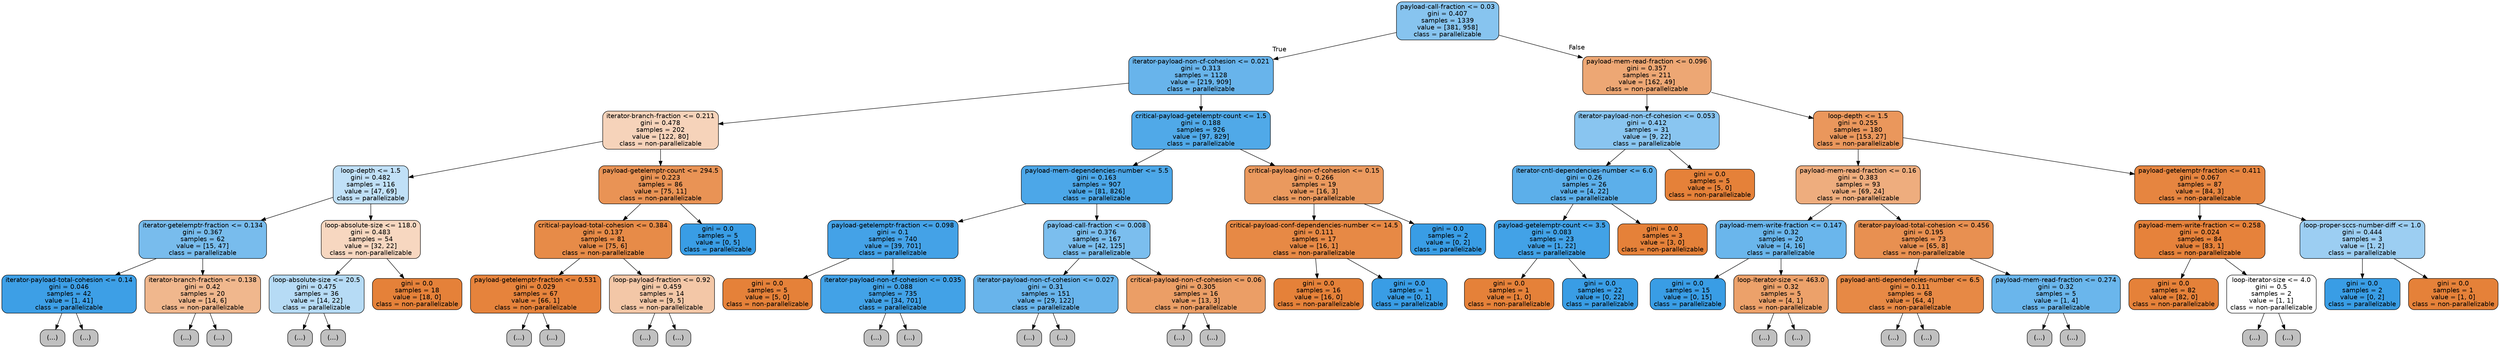 digraph Tree {
node [shape=box, style="filled, rounded", color="black", fontname=helvetica] ;
edge [fontname=helvetica] ;
0 [label="payload-call-fraction <= 0.03\ngini = 0.407\nsamples = 1339\nvalue = [381, 958]\nclass = parallelizable", fillcolor="#399de59a"] ;
1 [label="iterator-payload-non-cf-cohesion <= 0.021\ngini = 0.313\nsamples = 1128\nvalue = [219, 909]\nclass = parallelizable", fillcolor="#399de5c2"] ;
0 -> 1 [labeldistance=2.5, labelangle=45, headlabel="True"] ;
2 [label="iterator-branch-fraction <= 0.211\ngini = 0.478\nsamples = 202\nvalue = [122, 80]\nclass = non-parallelizable", fillcolor="#e5813958"] ;
1 -> 2 ;
3 [label="loop-depth <= 1.5\ngini = 0.482\nsamples = 116\nvalue = [47, 69]\nclass = parallelizable", fillcolor="#399de551"] ;
2 -> 3 ;
4 [label="iterator-getelemptr-fraction <= 0.134\ngini = 0.367\nsamples = 62\nvalue = [15, 47]\nclass = parallelizable", fillcolor="#399de5ae"] ;
3 -> 4 ;
5 [label="iterator-payload-total-cohesion <= 0.14\ngini = 0.046\nsamples = 42\nvalue = [1, 41]\nclass = parallelizable", fillcolor="#399de5f9"] ;
4 -> 5 ;
6 [label="(...)", fillcolor="#C0C0C0"] ;
5 -> 6 ;
7 [label="(...)", fillcolor="#C0C0C0"] ;
5 -> 7 ;
8 [label="iterator-branch-fraction <= 0.138\ngini = 0.42\nsamples = 20\nvalue = [14, 6]\nclass = non-parallelizable", fillcolor="#e5813992"] ;
4 -> 8 ;
9 [label="(...)", fillcolor="#C0C0C0"] ;
8 -> 9 ;
16 [label="(...)", fillcolor="#C0C0C0"] ;
8 -> 16 ;
17 [label="loop-absolute-size <= 118.0\ngini = 0.483\nsamples = 54\nvalue = [32, 22]\nclass = non-parallelizable", fillcolor="#e5813950"] ;
3 -> 17 ;
18 [label="loop-absolute-size <= 20.5\ngini = 0.475\nsamples = 36\nvalue = [14, 22]\nclass = parallelizable", fillcolor="#399de55d"] ;
17 -> 18 ;
19 [label="(...)", fillcolor="#C0C0C0"] ;
18 -> 19 ;
20 [label="(...)", fillcolor="#C0C0C0"] ;
18 -> 20 ;
33 [label="gini = 0.0\nsamples = 18\nvalue = [18, 0]\nclass = non-parallelizable", fillcolor="#e58139ff"] ;
17 -> 33 ;
34 [label="payload-getelemptr-count <= 294.5\ngini = 0.223\nsamples = 86\nvalue = [75, 11]\nclass = non-parallelizable", fillcolor="#e58139da"] ;
2 -> 34 ;
35 [label="critical-payload-total-cohesion <= 0.384\ngini = 0.137\nsamples = 81\nvalue = [75, 6]\nclass = non-parallelizable", fillcolor="#e58139eb"] ;
34 -> 35 ;
36 [label="payload-getelemptr-fraction <= 0.531\ngini = 0.029\nsamples = 67\nvalue = [66, 1]\nclass = non-parallelizable", fillcolor="#e58139fb"] ;
35 -> 36 ;
37 [label="(...)", fillcolor="#C0C0C0"] ;
36 -> 37 ;
38 [label="(...)", fillcolor="#C0C0C0"] ;
36 -> 38 ;
39 [label="loop-payload-fraction <= 0.92\ngini = 0.459\nsamples = 14\nvalue = [9, 5]\nclass = non-parallelizable", fillcolor="#e5813971"] ;
35 -> 39 ;
40 [label="(...)", fillcolor="#C0C0C0"] ;
39 -> 40 ;
45 [label="(...)", fillcolor="#C0C0C0"] ;
39 -> 45 ;
48 [label="gini = 0.0\nsamples = 5\nvalue = [0, 5]\nclass = parallelizable", fillcolor="#399de5ff"] ;
34 -> 48 ;
49 [label="critical-payload-getelemptr-count <= 1.5\ngini = 0.188\nsamples = 926\nvalue = [97, 829]\nclass = parallelizable", fillcolor="#399de5e1"] ;
1 -> 49 ;
50 [label="payload-mem-dependencies-number <= 5.5\ngini = 0.163\nsamples = 907\nvalue = [81, 826]\nclass = parallelizable", fillcolor="#399de5e6"] ;
49 -> 50 ;
51 [label="payload-getelemptr-fraction <= 0.098\ngini = 0.1\nsamples = 740\nvalue = [39, 701]\nclass = parallelizable", fillcolor="#399de5f1"] ;
50 -> 51 ;
52 [label="gini = 0.0\nsamples = 5\nvalue = [5, 0]\nclass = non-parallelizable", fillcolor="#e58139ff"] ;
51 -> 52 ;
53 [label="iterator-payload-non-cf-cohesion <= 0.035\ngini = 0.088\nsamples = 735\nvalue = [34, 701]\nclass = parallelizable", fillcolor="#399de5f3"] ;
51 -> 53 ;
54 [label="(...)", fillcolor="#C0C0C0"] ;
53 -> 54 ;
95 [label="(...)", fillcolor="#C0C0C0"] ;
53 -> 95 ;
134 [label="payload-call-fraction <= 0.008\ngini = 0.376\nsamples = 167\nvalue = [42, 125]\nclass = parallelizable", fillcolor="#399de5a9"] ;
50 -> 134 ;
135 [label="iterator-payload-non-cf-cohesion <= 0.027\ngini = 0.31\nsamples = 151\nvalue = [29, 122]\nclass = parallelizable", fillcolor="#399de5c2"] ;
134 -> 135 ;
136 [label="(...)", fillcolor="#C0C0C0"] ;
135 -> 136 ;
141 [label="(...)", fillcolor="#C0C0C0"] ;
135 -> 141 ;
170 [label="critical-payload-non-cf-cohesion <= 0.06\ngini = 0.305\nsamples = 16\nvalue = [13, 3]\nclass = non-parallelizable", fillcolor="#e58139c4"] ;
134 -> 170 ;
171 [label="(...)", fillcolor="#C0C0C0"] ;
170 -> 171 ;
174 [label="(...)", fillcolor="#C0C0C0"] ;
170 -> 174 ;
175 [label="critical-payload-non-cf-cohesion <= 0.15\ngini = 0.266\nsamples = 19\nvalue = [16, 3]\nclass = non-parallelizable", fillcolor="#e58139cf"] ;
49 -> 175 ;
176 [label="critical-payload-conf-dependencies-number <= 14.5\ngini = 0.111\nsamples = 17\nvalue = [16, 1]\nclass = non-parallelizable", fillcolor="#e58139ef"] ;
175 -> 176 ;
177 [label="gini = 0.0\nsamples = 16\nvalue = [16, 0]\nclass = non-parallelizable", fillcolor="#e58139ff"] ;
176 -> 177 ;
178 [label="gini = 0.0\nsamples = 1\nvalue = [0, 1]\nclass = parallelizable", fillcolor="#399de5ff"] ;
176 -> 178 ;
179 [label="gini = 0.0\nsamples = 2\nvalue = [0, 2]\nclass = parallelizable", fillcolor="#399de5ff"] ;
175 -> 179 ;
180 [label="payload-mem-read-fraction <= 0.096\ngini = 0.357\nsamples = 211\nvalue = [162, 49]\nclass = non-parallelizable", fillcolor="#e58139b2"] ;
0 -> 180 [labeldistance=2.5, labelangle=-45, headlabel="False"] ;
181 [label="iterator-payload-non-cf-cohesion <= 0.053\ngini = 0.412\nsamples = 31\nvalue = [9, 22]\nclass = parallelizable", fillcolor="#399de597"] ;
180 -> 181 ;
182 [label="iterator-cntl-dependencies-number <= 6.0\ngini = 0.26\nsamples = 26\nvalue = [4, 22]\nclass = parallelizable", fillcolor="#399de5d1"] ;
181 -> 182 ;
183 [label="payload-getelemptr-count <= 3.5\ngini = 0.083\nsamples = 23\nvalue = [1, 22]\nclass = parallelizable", fillcolor="#399de5f3"] ;
182 -> 183 ;
184 [label="gini = 0.0\nsamples = 1\nvalue = [1, 0]\nclass = non-parallelizable", fillcolor="#e58139ff"] ;
183 -> 184 ;
185 [label="gini = 0.0\nsamples = 22\nvalue = [0, 22]\nclass = parallelizable", fillcolor="#399de5ff"] ;
183 -> 185 ;
186 [label="gini = 0.0\nsamples = 3\nvalue = [3, 0]\nclass = non-parallelizable", fillcolor="#e58139ff"] ;
182 -> 186 ;
187 [label="gini = 0.0\nsamples = 5\nvalue = [5, 0]\nclass = non-parallelizable", fillcolor="#e58139ff"] ;
181 -> 187 ;
188 [label="loop-depth <= 1.5\ngini = 0.255\nsamples = 180\nvalue = [153, 27]\nclass = non-parallelizable", fillcolor="#e58139d2"] ;
180 -> 188 ;
189 [label="payload-mem-read-fraction <= 0.16\ngini = 0.383\nsamples = 93\nvalue = [69, 24]\nclass = non-parallelizable", fillcolor="#e58139a6"] ;
188 -> 189 ;
190 [label="payload-mem-write-fraction <= 0.147\ngini = 0.32\nsamples = 20\nvalue = [4, 16]\nclass = parallelizable", fillcolor="#399de5bf"] ;
189 -> 190 ;
191 [label="gini = 0.0\nsamples = 15\nvalue = [0, 15]\nclass = parallelizable", fillcolor="#399de5ff"] ;
190 -> 191 ;
192 [label="loop-iterator-size <= 463.0\ngini = 0.32\nsamples = 5\nvalue = [4, 1]\nclass = non-parallelizable", fillcolor="#e58139bf"] ;
190 -> 192 ;
193 [label="(...)", fillcolor="#C0C0C0"] ;
192 -> 193 ;
194 [label="(...)", fillcolor="#C0C0C0"] ;
192 -> 194 ;
195 [label="iterator-payload-total-cohesion <= 0.456\ngini = 0.195\nsamples = 73\nvalue = [65, 8]\nclass = non-parallelizable", fillcolor="#e58139e0"] ;
189 -> 195 ;
196 [label="payload-anti-dependencies-number <= 6.5\ngini = 0.111\nsamples = 68\nvalue = [64, 4]\nclass = non-parallelizable", fillcolor="#e58139ef"] ;
195 -> 196 ;
197 [label="(...)", fillcolor="#C0C0C0"] ;
196 -> 197 ;
208 [label="(...)", fillcolor="#C0C0C0"] ;
196 -> 208 ;
209 [label="payload-mem-read-fraction <= 0.274\ngini = 0.32\nsamples = 5\nvalue = [1, 4]\nclass = parallelizable", fillcolor="#399de5bf"] ;
195 -> 209 ;
210 [label="(...)", fillcolor="#C0C0C0"] ;
209 -> 210 ;
211 [label="(...)", fillcolor="#C0C0C0"] ;
209 -> 211 ;
212 [label="payload-getelemptr-fraction <= 0.411\ngini = 0.067\nsamples = 87\nvalue = [84, 3]\nclass = non-parallelizable", fillcolor="#e58139f6"] ;
188 -> 212 ;
213 [label="payload-mem-write-fraction <= 0.258\ngini = 0.024\nsamples = 84\nvalue = [83, 1]\nclass = non-parallelizable", fillcolor="#e58139fc"] ;
212 -> 213 ;
214 [label="gini = 0.0\nsamples = 82\nvalue = [82, 0]\nclass = non-parallelizable", fillcolor="#e58139ff"] ;
213 -> 214 ;
215 [label="loop-iterator-size <= 4.0\ngini = 0.5\nsamples = 2\nvalue = [1, 1]\nclass = non-parallelizable", fillcolor="#e5813900"] ;
213 -> 215 ;
216 [label="(...)", fillcolor="#C0C0C0"] ;
215 -> 216 ;
217 [label="(...)", fillcolor="#C0C0C0"] ;
215 -> 217 ;
218 [label="loop-proper-sccs-number-diff <= 1.0\ngini = 0.444\nsamples = 3\nvalue = [1, 2]\nclass = parallelizable", fillcolor="#399de57f"] ;
212 -> 218 ;
219 [label="gini = 0.0\nsamples = 2\nvalue = [0, 2]\nclass = parallelizable", fillcolor="#399de5ff"] ;
218 -> 219 ;
220 [label="gini = 0.0\nsamples = 1\nvalue = [1, 0]\nclass = non-parallelizable", fillcolor="#e58139ff"] ;
218 -> 220 ;
}
